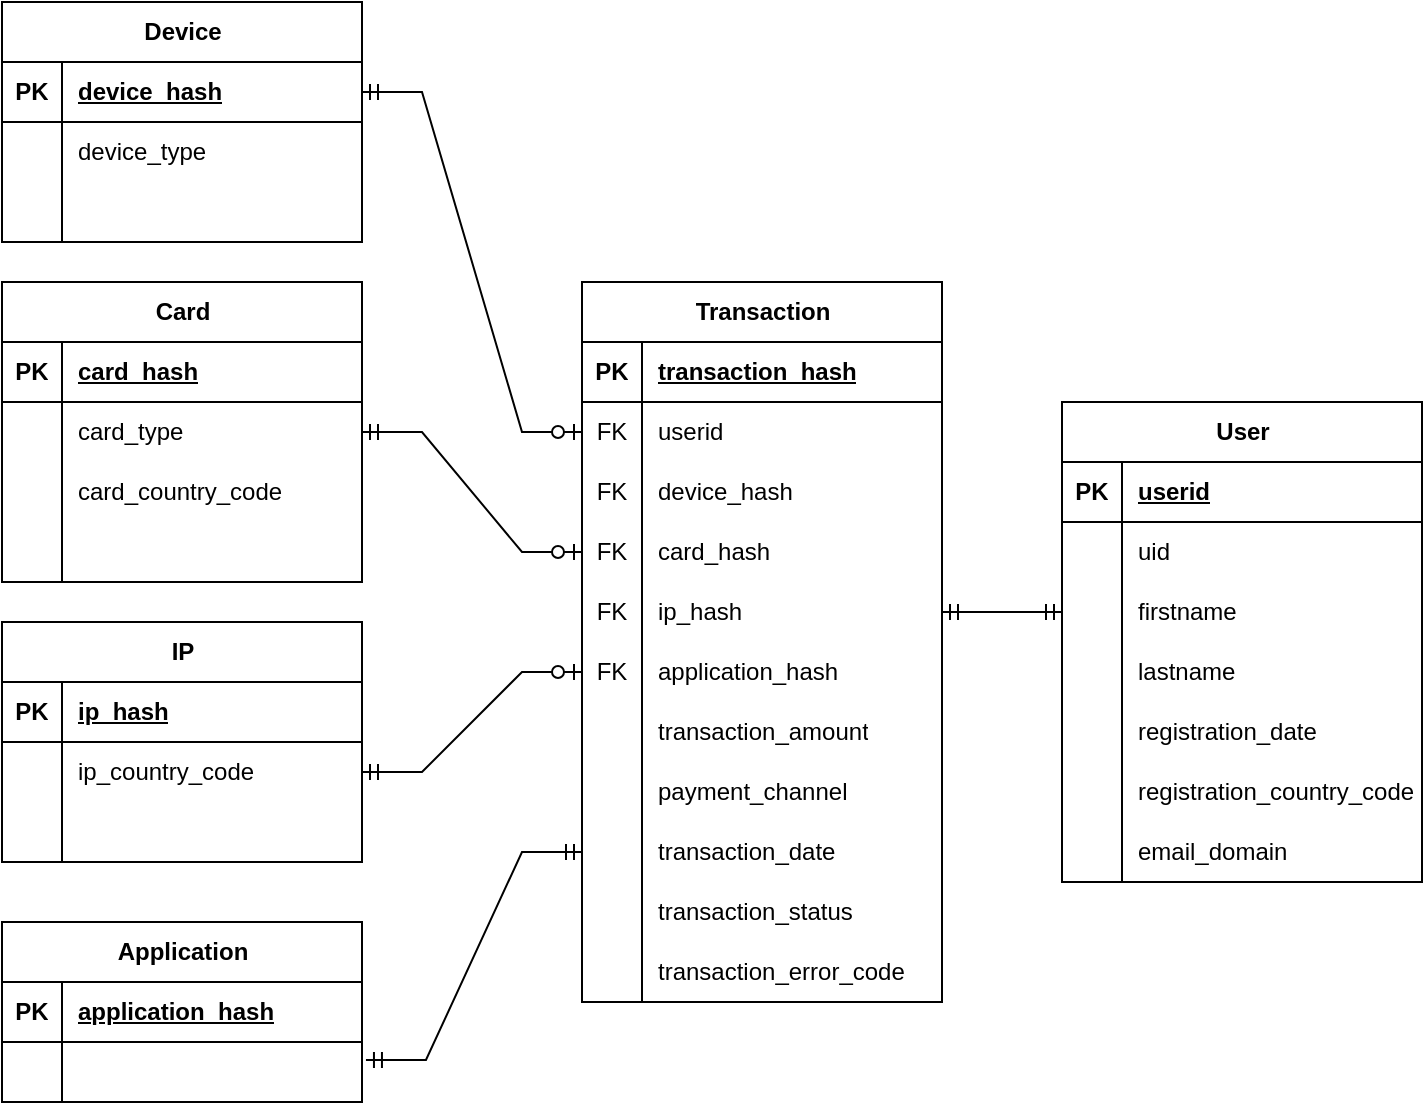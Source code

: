<mxfile version="21.3.7" type="device">
  <diagram id="wwjiHfKDo_TagWvFxxHf" name="Page-1">
    <mxGraphModel dx="1050" dy="549" grid="1" gridSize="10" guides="1" tooltips="1" connect="1" arrows="1" fold="1" page="1" pageScale="1" pageWidth="850" pageHeight="1100" math="0" shadow="0">
      <root>
        <mxCell id="0" />
        <mxCell id="1" parent="0" />
        <mxCell id="1PWWiRxdMhmqFgYuV-uh-19" value="" style="edgeStyle=entityRelationEdgeStyle;fontSize=12;html=1;endArrow=ERzeroToOne;startArrow=ERmandOne;rounded=0;exitX=1;exitY=0.5;exitDx=0;exitDy=0;entryX=0;entryY=0.5;entryDx=0;entryDy=0;" edge="1" parent="1" source="1PWWiRxdMhmqFgYuV-uh-25" target="1PWWiRxdMhmqFgYuV-uh-108">
          <mxGeometry width="100" height="100" relative="1" as="geometry">
            <mxPoint x="240" y="75" as="sourcePoint" />
            <mxPoint x="350" y="185" as="targetPoint" />
          </mxGeometry>
        </mxCell>
        <mxCell id="1PWWiRxdMhmqFgYuV-uh-20" value="" style="edgeStyle=entityRelationEdgeStyle;fontSize=12;html=1;endArrow=ERzeroToOne;startArrow=ERmandOne;rounded=0;exitX=1;exitY=0.5;exitDx=0;exitDy=0;entryX=0;entryY=0.5;entryDx=0;entryDy=0;" edge="1" parent="1" source="1PWWiRxdMhmqFgYuV-uh-43" target="1PWWiRxdMhmqFgYuV-uh-114">
          <mxGeometry width="100" height="100" relative="1" as="geometry">
            <mxPoint x="240" y="245" as="sourcePoint" />
            <mxPoint x="350" y="245" as="targetPoint" />
          </mxGeometry>
        </mxCell>
        <mxCell id="1PWWiRxdMhmqFgYuV-uh-21" value="" style="edgeStyle=entityRelationEdgeStyle;fontSize=12;html=1;endArrow=ERzeroToOne;startArrow=ERmandOne;rounded=0;exitX=1;exitY=0.5;exitDx=0;exitDy=0;entryX=0;entryY=0.5;entryDx=0;entryDy=0;" edge="1" parent="1" source="1PWWiRxdMhmqFgYuV-uh-69" target="1PWWiRxdMhmqFgYuV-uh-121">
          <mxGeometry width="100" height="100" relative="1" as="geometry">
            <mxPoint x="240" y="385" as="sourcePoint" />
            <mxPoint x="350" y="305" as="targetPoint" />
          </mxGeometry>
        </mxCell>
        <mxCell id="1PWWiRxdMhmqFgYuV-uh-22" value="" style="edgeStyle=entityRelationEdgeStyle;fontSize=12;html=1;endArrow=ERmandOne;startArrow=ERmandOne;rounded=0;exitX=1.011;exitY=0.3;exitDx=0;exitDy=0;entryX=0;entryY=0.5;entryDx=0;entryDy=0;exitPerimeter=0;" edge="1" parent="1" source="1PWWiRxdMhmqFgYuV-uh-82" target="1PWWiRxdMhmqFgYuV-uh-130">
          <mxGeometry width="100" height="100" relative="1" as="geometry">
            <mxPoint x="245" y="545" as="sourcePoint" />
            <mxPoint x="350" y="395" as="targetPoint" />
          </mxGeometry>
        </mxCell>
        <mxCell id="1PWWiRxdMhmqFgYuV-uh-23" value="" style="edgeStyle=entityRelationEdgeStyle;fontSize=12;html=1;endArrow=ERmandOne;startArrow=ERmandOne;rounded=0;exitX=1;exitY=0.5;exitDx=0;exitDy=0;entryX=0;entryY=0.5;entryDx=0;entryDy=0;" edge="1" parent="1" source="1PWWiRxdMhmqFgYuV-uh-118" target="1PWWiRxdMhmqFgYuV-uh-160">
          <mxGeometry width="100" height="100" relative="1" as="geometry">
            <mxPoint x="540" y="275" as="sourcePoint" />
            <mxPoint x="620" y="325" as="targetPoint" />
          </mxGeometry>
        </mxCell>
        <mxCell id="1PWWiRxdMhmqFgYuV-uh-24" value="Device" style="shape=table;startSize=30;container=1;collapsible=1;childLayout=tableLayout;fixedRows=1;rowLines=0;fontStyle=1;align=center;resizeLast=1;html=1;" vertex="1" parent="1">
          <mxGeometry x="60" y="20" width="180" height="120" as="geometry" />
        </mxCell>
        <mxCell id="1PWWiRxdMhmqFgYuV-uh-25" value="" style="shape=tableRow;horizontal=0;startSize=0;swimlaneHead=0;swimlaneBody=0;fillColor=none;collapsible=0;dropTarget=0;points=[[0,0.5],[1,0.5]];portConstraint=eastwest;top=0;left=0;right=0;bottom=1;" vertex="1" parent="1PWWiRxdMhmqFgYuV-uh-24">
          <mxGeometry y="30" width="180" height="30" as="geometry" />
        </mxCell>
        <mxCell id="1PWWiRxdMhmqFgYuV-uh-26" value="PK" style="shape=partialRectangle;connectable=0;fillColor=none;top=0;left=0;bottom=0;right=0;fontStyle=1;overflow=hidden;whiteSpace=wrap;html=1;" vertex="1" parent="1PWWiRxdMhmqFgYuV-uh-25">
          <mxGeometry width="30" height="30" as="geometry">
            <mxRectangle width="30" height="30" as="alternateBounds" />
          </mxGeometry>
        </mxCell>
        <mxCell id="1PWWiRxdMhmqFgYuV-uh-27" value="device_hash" style="shape=partialRectangle;connectable=0;fillColor=none;top=0;left=0;bottom=0;right=0;align=left;spacingLeft=6;fontStyle=5;overflow=hidden;whiteSpace=wrap;html=1;" vertex="1" parent="1PWWiRxdMhmqFgYuV-uh-25">
          <mxGeometry x="30" width="150" height="30" as="geometry">
            <mxRectangle width="150" height="30" as="alternateBounds" />
          </mxGeometry>
        </mxCell>
        <mxCell id="1PWWiRxdMhmqFgYuV-uh-31" value="" style="shape=tableRow;horizontal=0;startSize=0;swimlaneHead=0;swimlaneBody=0;fillColor=none;collapsible=0;dropTarget=0;points=[[0,0.5],[1,0.5]];portConstraint=eastwest;top=0;left=0;right=0;bottom=0;" vertex="1" parent="1PWWiRxdMhmqFgYuV-uh-24">
          <mxGeometry y="60" width="180" height="30" as="geometry" />
        </mxCell>
        <mxCell id="1PWWiRxdMhmqFgYuV-uh-32" value="" style="shape=partialRectangle;connectable=0;fillColor=none;top=0;left=0;bottom=0;right=0;editable=1;overflow=hidden;whiteSpace=wrap;html=1;" vertex="1" parent="1PWWiRxdMhmqFgYuV-uh-31">
          <mxGeometry width="30" height="30" as="geometry">
            <mxRectangle width="30" height="30" as="alternateBounds" />
          </mxGeometry>
        </mxCell>
        <mxCell id="1PWWiRxdMhmqFgYuV-uh-33" value="device_type" style="shape=partialRectangle;connectable=0;fillColor=none;top=0;left=0;bottom=0;right=0;align=left;spacingLeft=6;overflow=hidden;whiteSpace=wrap;html=1;" vertex="1" parent="1PWWiRxdMhmqFgYuV-uh-31">
          <mxGeometry x="30" width="150" height="30" as="geometry">
            <mxRectangle width="150" height="30" as="alternateBounds" />
          </mxGeometry>
        </mxCell>
        <mxCell id="1PWWiRxdMhmqFgYuV-uh-34" value="" style="shape=tableRow;horizontal=0;startSize=0;swimlaneHead=0;swimlaneBody=0;fillColor=none;collapsible=0;dropTarget=0;points=[[0,0.5],[1,0.5]];portConstraint=eastwest;top=0;left=0;right=0;bottom=0;" vertex="1" parent="1PWWiRxdMhmqFgYuV-uh-24">
          <mxGeometry y="90" width="180" height="30" as="geometry" />
        </mxCell>
        <mxCell id="1PWWiRxdMhmqFgYuV-uh-35" value="" style="shape=partialRectangle;connectable=0;fillColor=none;top=0;left=0;bottom=0;right=0;editable=1;overflow=hidden;whiteSpace=wrap;html=1;" vertex="1" parent="1PWWiRxdMhmqFgYuV-uh-34">
          <mxGeometry width="30" height="30" as="geometry">
            <mxRectangle width="30" height="30" as="alternateBounds" />
          </mxGeometry>
        </mxCell>
        <mxCell id="1PWWiRxdMhmqFgYuV-uh-36" value="" style="shape=partialRectangle;connectable=0;fillColor=none;top=0;left=0;bottom=0;right=0;align=left;spacingLeft=6;overflow=hidden;whiteSpace=wrap;html=1;" vertex="1" parent="1PWWiRxdMhmqFgYuV-uh-34">
          <mxGeometry x="30" width="150" height="30" as="geometry">
            <mxRectangle width="150" height="30" as="alternateBounds" />
          </mxGeometry>
        </mxCell>
        <mxCell id="1PWWiRxdMhmqFgYuV-uh-39" value="Card" style="shape=table;startSize=30;container=1;collapsible=1;childLayout=tableLayout;fixedRows=1;rowLines=0;fontStyle=1;align=center;resizeLast=1;html=1;" vertex="1" parent="1">
          <mxGeometry x="60" y="160" width="180" height="150" as="geometry" />
        </mxCell>
        <mxCell id="1PWWiRxdMhmqFgYuV-uh-40" value="" style="shape=tableRow;horizontal=0;startSize=0;swimlaneHead=0;swimlaneBody=0;fillColor=none;collapsible=0;dropTarget=0;points=[[0,0.5],[1,0.5]];portConstraint=eastwest;top=0;left=0;right=0;bottom=1;" vertex="1" parent="1PWWiRxdMhmqFgYuV-uh-39">
          <mxGeometry y="30" width="180" height="30" as="geometry" />
        </mxCell>
        <mxCell id="1PWWiRxdMhmqFgYuV-uh-41" value="PK" style="shape=partialRectangle;connectable=0;fillColor=none;top=0;left=0;bottom=0;right=0;fontStyle=1;overflow=hidden;whiteSpace=wrap;html=1;" vertex="1" parent="1PWWiRxdMhmqFgYuV-uh-40">
          <mxGeometry width="30" height="30" as="geometry">
            <mxRectangle width="30" height="30" as="alternateBounds" />
          </mxGeometry>
        </mxCell>
        <mxCell id="1PWWiRxdMhmqFgYuV-uh-42" value="card_hash" style="shape=partialRectangle;connectable=0;fillColor=none;top=0;left=0;bottom=0;right=0;align=left;spacingLeft=6;fontStyle=5;overflow=hidden;whiteSpace=wrap;html=1;" vertex="1" parent="1PWWiRxdMhmqFgYuV-uh-40">
          <mxGeometry x="30" width="150" height="30" as="geometry">
            <mxRectangle width="150" height="30" as="alternateBounds" />
          </mxGeometry>
        </mxCell>
        <mxCell id="1PWWiRxdMhmqFgYuV-uh-43" value="" style="shape=tableRow;horizontal=0;startSize=0;swimlaneHead=0;swimlaneBody=0;fillColor=none;collapsible=0;dropTarget=0;points=[[0,0.5],[1,0.5]];portConstraint=eastwest;top=0;left=0;right=0;bottom=0;" vertex="1" parent="1PWWiRxdMhmqFgYuV-uh-39">
          <mxGeometry y="60" width="180" height="30" as="geometry" />
        </mxCell>
        <mxCell id="1PWWiRxdMhmqFgYuV-uh-44" value="" style="shape=partialRectangle;connectable=0;fillColor=none;top=0;left=0;bottom=0;right=0;editable=1;overflow=hidden;whiteSpace=wrap;html=1;" vertex="1" parent="1PWWiRxdMhmqFgYuV-uh-43">
          <mxGeometry width="30" height="30" as="geometry">
            <mxRectangle width="30" height="30" as="alternateBounds" />
          </mxGeometry>
        </mxCell>
        <mxCell id="1PWWiRxdMhmqFgYuV-uh-45" value="card_type" style="shape=partialRectangle;connectable=0;fillColor=none;top=0;left=0;bottom=0;right=0;align=left;spacingLeft=6;overflow=hidden;whiteSpace=wrap;html=1;" vertex="1" parent="1PWWiRxdMhmqFgYuV-uh-43">
          <mxGeometry x="30" width="150" height="30" as="geometry">
            <mxRectangle width="150" height="30" as="alternateBounds" />
          </mxGeometry>
        </mxCell>
        <mxCell id="1PWWiRxdMhmqFgYuV-uh-46" value="" style="shape=tableRow;horizontal=0;startSize=0;swimlaneHead=0;swimlaneBody=0;fillColor=none;collapsible=0;dropTarget=0;points=[[0,0.5],[1,0.5]];portConstraint=eastwest;top=0;left=0;right=0;bottom=0;" vertex="1" parent="1PWWiRxdMhmqFgYuV-uh-39">
          <mxGeometry y="90" width="180" height="30" as="geometry" />
        </mxCell>
        <mxCell id="1PWWiRxdMhmqFgYuV-uh-47" value="" style="shape=partialRectangle;connectable=0;fillColor=none;top=0;left=0;bottom=0;right=0;editable=1;overflow=hidden;whiteSpace=wrap;html=1;" vertex="1" parent="1PWWiRxdMhmqFgYuV-uh-46">
          <mxGeometry width="30" height="30" as="geometry">
            <mxRectangle width="30" height="30" as="alternateBounds" />
          </mxGeometry>
        </mxCell>
        <mxCell id="1PWWiRxdMhmqFgYuV-uh-48" value="card_country_code" style="shape=partialRectangle;connectable=0;fillColor=none;top=0;left=0;bottom=0;right=0;align=left;spacingLeft=6;overflow=hidden;whiteSpace=wrap;html=1;" vertex="1" parent="1PWWiRxdMhmqFgYuV-uh-46">
          <mxGeometry x="30" width="150" height="30" as="geometry">
            <mxRectangle width="150" height="30" as="alternateBounds" />
          </mxGeometry>
        </mxCell>
        <mxCell id="1PWWiRxdMhmqFgYuV-uh-49" value="" style="shape=tableRow;horizontal=0;startSize=0;swimlaneHead=0;swimlaneBody=0;fillColor=none;collapsible=0;dropTarget=0;points=[[0,0.5],[1,0.5]];portConstraint=eastwest;top=0;left=0;right=0;bottom=0;" vertex="1" parent="1PWWiRxdMhmqFgYuV-uh-39">
          <mxGeometry y="120" width="180" height="30" as="geometry" />
        </mxCell>
        <mxCell id="1PWWiRxdMhmqFgYuV-uh-50" value="" style="shape=partialRectangle;connectable=0;fillColor=none;top=0;left=0;bottom=0;right=0;editable=1;overflow=hidden;whiteSpace=wrap;html=1;" vertex="1" parent="1PWWiRxdMhmqFgYuV-uh-49">
          <mxGeometry width="30" height="30" as="geometry">
            <mxRectangle width="30" height="30" as="alternateBounds" />
          </mxGeometry>
        </mxCell>
        <mxCell id="1PWWiRxdMhmqFgYuV-uh-51" value="" style="shape=partialRectangle;connectable=0;fillColor=none;top=0;left=0;bottom=0;right=0;align=left;spacingLeft=6;overflow=hidden;whiteSpace=wrap;html=1;" vertex="1" parent="1PWWiRxdMhmqFgYuV-uh-49">
          <mxGeometry x="30" width="150" height="30" as="geometry">
            <mxRectangle width="150" height="30" as="alternateBounds" />
          </mxGeometry>
        </mxCell>
        <mxCell id="1PWWiRxdMhmqFgYuV-uh-65" value="IP" style="shape=table;startSize=30;container=1;collapsible=1;childLayout=tableLayout;fixedRows=1;rowLines=0;fontStyle=1;align=center;resizeLast=1;html=1;" vertex="1" parent="1">
          <mxGeometry x="60" y="330" width="180" height="120" as="geometry" />
        </mxCell>
        <mxCell id="1PWWiRxdMhmqFgYuV-uh-66" value="" style="shape=tableRow;horizontal=0;startSize=0;swimlaneHead=0;swimlaneBody=0;fillColor=none;collapsible=0;dropTarget=0;points=[[0,0.5],[1,0.5]];portConstraint=eastwest;top=0;left=0;right=0;bottom=1;" vertex="1" parent="1PWWiRxdMhmqFgYuV-uh-65">
          <mxGeometry y="30" width="180" height="30" as="geometry" />
        </mxCell>
        <mxCell id="1PWWiRxdMhmqFgYuV-uh-67" value="PK" style="shape=partialRectangle;connectable=0;fillColor=none;top=0;left=0;bottom=0;right=0;fontStyle=1;overflow=hidden;whiteSpace=wrap;html=1;" vertex="1" parent="1PWWiRxdMhmqFgYuV-uh-66">
          <mxGeometry width="30" height="30" as="geometry">
            <mxRectangle width="30" height="30" as="alternateBounds" />
          </mxGeometry>
        </mxCell>
        <mxCell id="1PWWiRxdMhmqFgYuV-uh-68" value="ip_hash" style="shape=partialRectangle;connectable=0;fillColor=none;top=0;left=0;bottom=0;right=0;align=left;spacingLeft=6;fontStyle=5;overflow=hidden;whiteSpace=wrap;html=1;" vertex="1" parent="1PWWiRxdMhmqFgYuV-uh-66">
          <mxGeometry x="30" width="150" height="30" as="geometry">
            <mxRectangle width="150" height="30" as="alternateBounds" />
          </mxGeometry>
        </mxCell>
        <mxCell id="1PWWiRxdMhmqFgYuV-uh-69" value="" style="shape=tableRow;horizontal=0;startSize=0;swimlaneHead=0;swimlaneBody=0;fillColor=none;collapsible=0;dropTarget=0;points=[[0,0.5],[1,0.5]];portConstraint=eastwest;top=0;left=0;right=0;bottom=0;" vertex="1" parent="1PWWiRxdMhmqFgYuV-uh-65">
          <mxGeometry y="60" width="180" height="30" as="geometry" />
        </mxCell>
        <mxCell id="1PWWiRxdMhmqFgYuV-uh-70" value="" style="shape=partialRectangle;connectable=0;fillColor=none;top=0;left=0;bottom=0;right=0;editable=1;overflow=hidden;whiteSpace=wrap;html=1;" vertex="1" parent="1PWWiRxdMhmqFgYuV-uh-69">
          <mxGeometry width="30" height="30" as="geometry">
            <mxRectangle width="30" height="30" as="alternateBounds" />
          </mxGeometry>
        </mxCell>
        <mxCell id="1PWWiRxdMhmqFgYuV-uh-71" value="ip_country_code" style="shape=partialRectangle;connectable=0;fillColor=none;top=0;left=0;bottom=0;right=0;align=left;spacingLeft=6;overflow=hidden;whiteSpace=wrap;html=1;" vertex="1" parent="1PWWiRxdMhmqFgYuV-uh-69">
          <mxGeometry x="30" width="150" height="30" as="geometry">
            <mxRectangle width="150" height="30" as="alternateBounds" />
          </mxGeometry>
        </mxCell>
        <mxCell id="1PWWiRxdMhmqFgYuV-uh-72" value="" style="shape=tableRow;horizontal=0;startSize=0;swimlaneHead=0;swimlaneBody=0;fillColor=none;collapsible=0;dropTarget=0;points=[[0,0.5],[1,0.5]];portConstraint=eastwest;top=0;left=0;right=0;bottom=0;" vertex="1" parent="1PWWiRxdMhmqFgYuV-uh-65">
          <mxGeometry y="90" width="180" height="30" as="geometry" />
        </mxCell>
        <mxCell id="1PWWiRxdMhmqFgYuV-uh-73" value="" style="shape=partialRectangle;connectable=0;fillColor=none;top=0;left=0;bottom=0;right=0;editable=1;overflow=hidden;whiteSpace=wrap;html=1;" vertex="1" parent="1PWWiRxdMhmqFgYuV-uh-72">
          <mxGeometry width="30" height="30" as="geometry">
            <mxRectangle width="30" height="30" as="alternateBounds" />
          </mxGeometry>
        </mxCell>
        <mxCell id="1PWWiRxdMhmqFgYuV-uh-74" value="" style="shape=partialRectangle;connectable=0;fillColor=none;top=0;left=0;bottom=0;right=0;align=left;spacingLeft=6;overflow=hidden;whiteSpace=wrap;html=1;" vertex="1" parent="1PWWiRxdMhmqFgYuV-uh-72">
          <mxGeometry x="30" width="150" height="30" as="geometry">
            <mxRectangle width="150" height="30" as="alternateBounds" />
          </mxGeometry>
        </mxCell>
        <mxCell id="1PWWiRxdMhmqFgYuV-uh-78" value="Application" style="shape=table;startSize=30;container=1;collapsible=1;childLayout=tableLayout;fixedRows=1;rowLines=0;fontStyle=1;align=center;resizeLast=1;html=1;" vertex="1" parent="1">
          <mxGeometry x="60" y="480" width="180" height="90" as="geometry" />
        </mxCell>
        <mxCell id="1PWWiRxdMhmqFgYuV-uh-79" value="" style="shape=tableRow;horizontal=0;startSize=0;swimlaneHead=0;swimlaneBody=0;fillColor=none;collapsible=0;dropTarget=0;points=[[0,0.5],[1,0.5]];portConstraint=eastwest;top=0;left=0;right=0;bottom=1;" vertex="1" parent="1PWWiRxdMhmqFgYuV-uh-78">
          <mxGeometry y="30" width="180" height="30" as="geometry" />
        </mxCell>
        <mxCell id="1PWWiRxdMhmqFgYuV-uh-80" value="PK" style="shape=partialRectangle;connectable=0;fillColor=none;top=0;left=0;bottom=0;right=0;fontStyle=1;overflow=hidden;whiteSpace=wrap;html=1;" vertex="1" parent="1PWWiRxdMhmqFgYuV-uh-79">
          <mxGeometry width="30" height="30" as="geometry">
            <mxRectangle width="30" height="30" as="alternateBounds" />
          </mxGeometry>
        </mxCell>
        <mxCell id="1PWWiRxdMhmqFgYuV-uh-81" value="application_hash" style="shape=partialRectangle;connectable=0;fillColor=none;top=0;left=0;bottom=0;right=0;align=left;spacingLeft=6;fontStyle=5;overflow=hidden;whiteSpace=wrap;html=1;" vertex="1" parent="1PWWiRxdMhmqFgYuV-uh-79">
          <mxGeometry x="30" width="150" height="30" as="geometry">
            <mxRectangle width="150" height="30" as="alternateBounds" />
          </mxGeometry>
        </mxCell>
        <mxCell id="1PWWiRxdMhmqFgYuV-uh-82" value="" style="shape=tableRow;horizontal=0;startSize=0;swimlaneHead=0;swimlaneBody=0;fillColor=none;collapsible=0;dropTarget=0;points=[[0,0.5],[1,0.5]];portConstraint=eastwest;top=0;left=0;right=0;bottom=0;" vertex="1" parent="1PWWiRxdMhmqFgYuV-uh-78">
          <mxGeometry y="60" width="180" height="30" as="geometry" />
        </mxCell>
        <mxCell id="1PWWiRxdMhmqFgYuV-uh-83" value="" style="shape=partialRectangle;connectable=0;fillColor=none;top=0;left=0;bottom=0;right=0;editable=1;overflow=hidden;whiteSpace=wrap;html=1;" vertex="1" parent="1PWWiRxdMhmqFgYuV-uh-82">
          <mxGeometry width="30" height="30" as="geometry">
            <mxRectangle width="30" height="30" as="alternateBounds" />
          </mxGeometry>
        </mxCell>
        <mxCell id="1PWWiRxdMhmqFgYuV-uh-84" value="" style="shape=partialRectangle;connectable=0;fillColor=none;top=0;left=0;bottom=0;right=0;align=left;spacingLeft=6;overflow=hidden;whiteSpace=wrap;html=1;" vertex="1" parent="1PWWiRxdMhmqFgYuV-uh-82">
          <mxGeometry x="30" width="150" height="30" as="geometry">
            <mxRectangle width="150" height="30" as="alternateBounds" />
          </mxGeometry>
        </mxCell>
        <mxCell id="1PWWiRxdMhmqFgYuV-uh-104" value="Transaction" style="shape=table;startSize=30;container=1;collapsible=1;childLayout=tableLayout;fixedRows=1;rowLines=0;fontStyle=1;align=center;resizeLast=1;html=1;" vertex="1" parent="1">
          <mxGeometry x="350" y="160" width="180" height="360" as="geometry" />
        </mxCell>
        <mxCell id="1PWWiRxdMhmqFgYuV-uh-105" value="" style="shape=tableRow;horizontal=0;startSize=0;swimlaneHead=0;swimlaneBody=0;fillColor=none;collapsible=0;dropTarget=0;points=[[0,0.5],[1,0.5]];portConstraint=eastwest;top=0;left=0;right=0;bottom=1;" vertex="1" parent="1PWWiRxdMhmqFgYuV-uh-104">
          <mxGeometry y="30" width="180" height="30" as="geometry" />
        </mxCell>
        <mxCell id="1PWWiRxdMhmqFgYuV-uh-106" value="PK" style="shape=partialRectangle;connectable=0;fillColor=none;top=0;left=0;bottom=0;right=0;fontStyle=1;overflow=hidden;whiteSpace=wrap;html=1;" vertex="1" parent="1PWWiRxdMhmqFgYuV-uh-105">
          <mxGeometry width="30" height="30" as="geometry">
            <mxRectangle width="30" height="30" as="alternateBounds" />
          </mxGeometry>
        </mxCell>
        <mxCell id="1PWWiRxdMhmqFgYuV-uh-107" value="transaction_hash" style="shape=partialRectangle;connectable=0;fillColor=none;top=0;left=0;bottom=0;right=0;align=left;spacingLeft=6;fontStyle=5;overflow=hidden;whiteSpace=wrap;html=1;" vertex="1" parent="1PWWiRxdMhmqFgYuV-uh-105">
          <mxGeometry x="30" width="150" height="30" as="geometry">
            <mxRectangle width="150" height="30" as="alternateBounds" />
          </mxGeometry>
        </mxCell>
        <mxCell id="1PWWiRxdMhmqFgYuV-uh-108" value="" style="shape=tableRow;horizontal=0;startSize=0;swimlaneHead=0;swimlaneBody=0;fillColor=none;collapsible=0;dropTarget=0;points=[[0,0.5],[1,0.5]];portConstraint=eastwest;top=0;left=0;right=0;bottom=0;" vertex="1" parent="1PWWiRxdMhmqFgYuV-uh-104">
          <mxGeometry y="60" width="180" height="30" as="geometry" />
        </mxCell>
        <mxCell id="1PWWiRxdMhmqFgYuV-uh-109" value="FK" style="shape=partialRectangle;connectable=0;fillColor=none;top=0;left=0;bottom=0;right=0;editable=1;overflow=hidden;whiteSpace=wrap;html=1;" vertex="1" parent="1PWWiRxdMhmqFgYuV-uh-108">
          <mxGeometry width="30" height="30" as="geometry">
            <mxRectangle width="30" height="30" as="alternateBounds" />
          </mxGeometry>
        </mxCell>
        <mxCell id="1PWWiRxdMhmqFgYuV-uh-110" value="userid" style="shape=partialRectangle;connectable=0;fillColor=none;top=0;left=0;bottom=0;right=0;align=left;spacingLeft=6;overflow=hidden;whiteSpace=wrap;html=1;" vertex="1" parent="1PWWiRxdMhmqFgYuV-uh-108">
          <mxGeometry x="30" width="150" height="30" as="geometry">
            <mxRectangle width="150" height="30" as="alternateBounds" />
          </mxGeometry>
        </mxCell>
        <mxCell id="1PWWiRxdMhmqFgYuV-uh-111" value="" style="shape=tableRow;horizontal=0;startSize=0;swimlaneHead=0;swimlaneBody=0;fillColor=none;collapsible=0;dropTarget=0;points=[[0,0.5],[1,0.5]];portConstraint=eastwest;top=0;left=0;right=0;bottom=0;" vertex="1" parent="1PWWiRxdMhmqFgYuV-uh-104">
          <mxGeometry y="90" width="180" height="30" as="geometry" />
        </mxCell>
        <mxCell id="1PWWiRxdMhmqFgYuV-uh-112" value="FK" style="shape=partialRectangle;connectable=0;fillColor=none;top=0;left=0;bottom=0;right=0;editable=1;overflow=hidden;whiteSpace=wrap;html=1;" vertex="1" parent="1PWWiRxdMhmqFgYuV-uh-111">
          <mxGeometry width="30" height="30" as="geometry">
            <mxRectangle width="30" height="30" as="alternateBounds" />
          </mxGeometry>
        </mxCell>
        <mxCell id="1PWWiRxdMhmqFgYuV-uh-113" value="device_hash" style="shape=partialRectangle;connectable=0;fillColor=none;top=0;left=0;bottom=0;right=0;align=left;spacingLeft=6;overflow=hidden;whiteSpace=wrap;html=1;" vertex="1" parent="1PWWiRxdMhmqFgYuV-uh-111">
          <mxGeometry x="30" width="150" height="30" as="geometry">
            <mxRectangle width="150" height="30" as="alternateBounds" />
          </mxGeometry>
        </mxCell>
        <mxCell id="1PWWiRxdMhmqFgYuV-uh-114" value="" style="shape=tableRow;horizontal=0;startSize=0;swimlaneHead=0;swimlaneBody=0;fillColor=none;collapsible=0;dropTarget=0;points=[[0,0.5],[1,0.5]];portConstraint=eastwest;top=0;left=0;right=0;bottom=0;" vertex="1" parent="1PWWiRxdMhmqFgYuV-uh-104">
          <mxGeometry y="120" width="180" height="30" as="geometry" />
        </mxCell>
        <mxCell id="1PWWiRxdMhmqFgYuV-uh-115" value="FK" style="shape=partialRectangle;connectable=0;fillColor=none;top=0;left=0;bottom=0;right=0;editable=1;overflow=hidden;whiteSpace=wrap;html=1;" vertex="1" parent="1PWWiRxdMhmqFgYuV-uh-114">
          <mxGeometry width="30" height="30" as="geometry">
            <mxRectangle width="30" height="30" as="alternateBounds" />
          </mxGeometry>
        </mxCell>
        <mxCell id="1PWWiRxdMhmqFgYuV-uh-116" value="card_hash" style="shape=partialRectangle;connectable=0;fillColor=none;top=0;left=0;bottom=0;right=0;align=left;spacingLeft=6;overflow=hidden;whiteSpace=wrap;html=1;" vertex="1" parent="1PWWiRxdMhmqFgYuV-uh-114">
          <mxGeometry x="30" width="150" height="30" as="geometry">
            <mxRectangle width="150" height="30" as="alternateBounds" />
          </mxGeometry>
        </mxCell>
        <mxCell id="1PWWiRxdMhmqFgYuV-uh-118" value="" style="shape=tableRow;horizontal=0;startSize=0;swimlaneHead=0;swimlaneBody=0;fillColor=none;collapsible=0;dropTarget=0;points=[[0,0.5],[1,0.5]];portConstraint=eastwest;top=0;left=0;right=0;bottom=0;" vertex="1" parent="1PWWiRxdMhmqFgYuV-uh-104">
          <mxGeometry y="150" width="180" height="30" as="geometry" />
        </mxCell>
        <mxCell id="1PWWiRxdMhmqFgYuV-uh-119" value="FK" style="shape=partialRectangle;connectable=0;fillColor=none;top=0;left=0;bottom=0;right=0;editable=1;overflow=hidden;whiteSpace=wrap;html=1;" vertex="1" parent="1PWWiRxdMhmqFgYuV-uh-118">
          <mxGeometry width="30" height="30" as="geometry">
            <mxRectangle width="30" height="30" as="alternateBounds" />
          </mxGeometry>
        </mxCell>
        <mxCell id="1PWWiRxdMhmqFgYuV-uh-120" value="ip_hash" style="shape=partialRectangle;connectable=0;fillColor=none;top=0;left=0;bottom=0;right=0;align=left;spacingLeft=6;overflow=hidden;whiteSpace=wrap;html=1;" vertex="1" parent="1PWWiRxdMhmqFgYuV-uh-118">
          <mxGeometry x="30" width="150" height="30" as="geometry">
            <mxRectangle width="150" height="30" as="alternateBounds" />
          </mxGeometry>
        </mxCell>
        <mxCell id="1PWWiRxdMhmqFgYuV-uh-121" value="" style="shape=tableRow;horizontal=0;startSize=0;swimlaneHead=0;swimlaneBody=0;fillColor=none;collapsible=0;dropTarget=0;points=[[0,0.5],[1,0.5]];portConstraint=eastwest;top=0;left=0;right=0;bottom=0;" vertex="1" parent="1PWWiRxdMhmqFgYuV-uh-104">
          <mxGeometry y="180" width="180" height="30" as="geometry" />
        </mxCell>
        <mxCell id="1PWWiRxdMhmqFgYuV-uh-122" value="FK" style="shape=partialRectangle;connectable=0;fillColor=none;top=0;left=0;bottom=0;right=0;editable=1;overflow=hidden;whiteSpace=wrap;html=1;" vertex="1" parent="1PWWiRxdMhmqFgYuV-uh-121">
          <mxGeometry width="30" height="30" as="geometry">
            <mxRectangle width="30" height="30" as="alternateBounds" />
          </mxGeometry>
        </mxCell>
        <mxCell id="1PWWiRxdMhmqFgYuV-uh-123" value="application_hash" style="shape=partialRectangle;connectable=0;fillColor=none;top=0;left=0;bottom=0;right=0;align=left;spacingLeft=6;overflow=hidden;whiteSpace=wrap;html=1;" vertex="1" parent="1PWWiRxdMhmqFgYuV-uh-121">
          <mxGeometry x="30" width="150" height="30" as="geometry">
            <mxRectangle width="150" height="30" as="alternateBounds" />
          </mxGeometry>
        </mxCell>
        <mxCell id="1PWWiRxdMhmqFgYuV-uh-124" value="" style="shape=tableRow;horizontal=0;startSize=0;swimlaneHead=0;swimlaneBody=0;fillColor=none;collapsible=0;dropTarget=0;points=[[0,0.5],[1,0.5]];portConstraint=eastwest;top=0;left=0;right=0;bottom=0;" vertex="1" parent="1PWWiRxdMhmqFgYuV-uh-104">
          <mxGeometry y="210" width="180" height="30" as="geometry" />
        </mxCell>
        <mxCell id="1PWWiRxdMhmqFgYuV-uh-125" value="" style="shape=partialRectangle;connectable=0;fillColor=none;top=0;left=0;bottom=0;right=0;editable=1;overflow=hidden;whiteSpace=wrap;html=1;" vertex="1" parent="1PWWiRxdMhmqFgYuV-uh-124">
          <mxGeometry width="30" height="30" as="geometry">
            <mxRectangle width="30" height="30" as="alternateBounds" />
          </mxGeometry>
        </mxCell>
        <mxCell id="1PWWiRxdMhmqFgYuV-uh-126" value="transaction_amount" style="shape=partialRectangle;connectable=0;fillColor=none;top=0;left=0;bottom=0;right=0;align=left;spacingLeft=6;overflow=hidden;whiteSpace=wrap;html=1;" vertex="1" parent="1PWWiRxdMhmqFgYuV-uh-124">
          <mxGeometry x="30" width="150" height="30" as="geometry">
            <mxRectangle width="150" height="30" as="alternateBounds" />
          </mxGeometry>
        </mxCell>
        <mxCell id="1PWWiRxdMhmqFgYuV-uh-127" value="" style="shape=tableRow;horizontal=0;startSize=0;swimlaneHead=0;swimlaneBody=0;fillColor=none;collapsible=0;dropTarget=0;points=[[0,0.5],[1,0.5]];portConstraint=eastwest;top=0;left=0;right=0;bottom=0;" vertex="1" parent="1PWWiRxdMhmqFgYuV-uh-104">
          <mxGeometry y="240" width="180" height="30" as="geometry" />
        </mxCell>
        <mxCell id="1PWWiRxdMhmqFgYuV-uh-128" value="" style="shape=partialRectangle;connectable=0;fillColor=none;top=0;left=0;bottom=0;right=0;editable=1;overflow=hidden;whiteSpace=wrap;html=1;" vertex="1" parent="1PWWiRxdMhmqFgYuV-uh-127">
          <mxGeometry width="30" height="30" as="geometry">
            <mxRectangle width="30" height="30" as="alternateBounds" />
          </mxGeometry>
        </mxCell>
        <mxCell id="1PWWiRxdMhmqFgYuV-uh-129" value="payment_channel" style="shape=partialRectangle;connectable=0;fillColor=none;top=0;left=0;bottom=0;right=0;align=left;spacingLeft=6;overflow=hidden;whiteSpace=wrap;html=1;" vertex="1" parent="1PWWiRxdMhmqFgYuV-uh-127">
          <mxGeometry x="30" width="150" height="30" as="geometry">
            <mxRectangle width="150" height="30" as="alternateBounds" />
          </mxGeometry>
        </mxCell>
        <mxCell id="1PWWiRxdMhmqFgYuV-uh-130" value="" style="shape=tableRow;horizontal=0;startSize=0;swimlaneHead=0;swimlaneBody=0;fillColor=none;collapsible=0;dropTarget=0;points=[[0,0.5],[1,0.5]];portConstraint=eastwest;top=0;left=0;right=0;bottom=0;" vertex="1" parent="1PWWiRxdMhmqFgYuV-uh-104">
          <mxGeometry y="270" width="180" height="30" as="geometry" />
        </mxCell>
        <mxCell id="1PWWiRxdMhmqFgYuV-uh-131" value="" style="shape=partialRectangle;connectable=0;fillColor=none;top=0;left=0;bottom=0;right=0;editable=1;overflow=hidden;whiteSpace=wrap;html=1;" vertex="1" parent="1PWWiRxdMhmqFgYuV-uh-130">
          <mxGeometry width="30" height="30" as="geometry">
            <mxRectangle width="30" height="30" as="alternateBounds" />
          </mxGeometry>
        </mxCell>
        <mxCell id="1PWWiRxdMhmqFgYuV-uh-132" value="transaction_date" style="shape=partialRectangle;connectable=0;fillColor=none;top=0;left=0;bottom=0;right=0;align=left;spacingLeft=6;overflow=hidden;whiteSpace=wrap;html=1;" vertex="1" parent="1PWWiRxdMhmqFgYuV-uh-130">
          <mxGeometry x="30" width="150" height="30" as="geometry">
            <mxRectangle width="150" height="30" as="alternateBounds" />
          </mxGeometry>
        </mxCell>
        <mxCell id="1PWWiRxdMhmqFgYuV-uh-133" value="" style="shape=tableRow;horizontal=0;startSize=0;swimlaneHead=0;swimlaneBody=0;fillColor=none;collapsible=0;dropTarget=0;points=[[0,0.5],[1,0.5]];portConstraint=eastwest;top=0;left=0;right=0;bottom=0;" vertex="1" parent="1PWWiRxdMhmqFgYuV-uh-104">
          <mxGeometry y="300" width="180" height="30" as="geometry" />
        </mxCell>
        <mxCell id="1PWWiRxdMhmqFgYuV-uh-134" value="" style="shape=partialRectangle;connectable=0;fillColor=none;top=0;left=0;bottom=0;right=0;editable=1;overflow=hidden;whiteSpace=wrap;html=1;" vertex="1" parent="1PWWiRxdMhmqFgYuV-uh-133">
          <mxGeometry width="30" height="30" as="geometry">
            <mxRectangle width="30" height="30" as="alternateBounds" />
          </mxGeometry>
        </mxCell>
        <mxCell id="1PWWiRxdMhmqFgYuV-uh-135" value="transaction_status" style="shape=partialRectangle;connectable=0;fillColor=none;top=0;left=0;bottom=0;right=0;align=left;spacingLeft=6;overflow=hidden;whiteSpace=wrap;html=1;" vertex="1" parent="1PWWiRxdMhmqFgYuV-uh-133">
          <mxGeometry x="30" width="150" height="30" as="geometry">
            <mxRectangle width="150" height="30" as="alternateBounds" />
          </mxGeometry>
        </mxCell>
        <mxCell id="1PWWiRxdMhmqFgYuV-uh-136" value="" style="shape=tableRow;horizontal=0;startSize=0;swimlaneHead=0;swimlaneBody=0;fillColor=none;collapsible=0;dropTarget=0;points=[[0,0.5],[1,0.5]];portConstraint=eastwest;top=0;left=0;right=0;bottom=0;" vertex="1" parent="1PWWiRxdMhmqFgYuV-uh-104">
          <mxGeometry y="330" width="180" height="30" as="geometry" />
        </mxCell>
        <mxCell id="1PWWiRxdMhmqFgYuV-uh-137" value="" style="shape=partialRectangle;connectable=0;fillColor=none;top=0;left=0;bottom=0;right=0;editable=1;overflow=hidden;whiteSpace=wrap;html=1;" vertex="1" parent="1PWWiRxdMhmqFgYuV-uh-136">
          <mxGeometry width="30" height="30" as="geometry">
            <mxRectangle width="30" height="30" as="alternateBounds" />
          </mxGeometry>
        </mxCell>
        <mxCell id="1PWWiRxdMhmqFgYuV-uh-138" value="transaction_error_code" style="shape=partialRectangle;connectable=0;fillColor=none;top=0;left=0;bottom=0;right=0;align=left;spacingLeft=6;overflow=hidden;whiteSpace=wrap;html=1;" vertex="1" parent="1PWWiRxdMhmqFgYuV-uh-136">
          <mxGeometry x="30" width="150" height="30" as="geometry">
            <mxRectangle width="150" height="30" as="alternateBounds" />
          </mxGeometry>
        </mxCell>
        <mxCell id="1PWWiRxdMhmqFgYuV-uh-153" value="User" style="shape=table;startSize=30;container=1;collapsible=1;childLayout=tableLayout;fixedRows=1;rowLines=0;fontStyle=1;align=center;resizeLast=1;html=1;" vertex="1" parent="1">
          <mxGeometry x="590" y="220" width="180" height="240" as="geometry" />
        </mxCell>
        <mxCell id="1PWWiRxdMhmqFgYuV-uh-154" value="" style="shape=tableRow;horizontal=0;startSize=0;swimlaneHead=0;swimlaneBody=0;fillColor=none;collapsible=0;dropTarget=0;points=[[0,0.5],[1,0.5]];portConstraint=eastwest;top=0;left=0;right=0;bottom=1;" vertex="1" parent="1PWWiRxdMhmqFgYuV-uh-153">
          <mxGeometry y="30" width="180" height="30" as="geometry" />
        </mxCell>
        <mxCell id="1PWWiRxdMhmqFgYuV-uh-155" value="PK" style="shape=partialRectangle;connectable=0;fillColor=none;top=0;left=0;bottom=0;right=0;fontStyle=1;overflow=hidden;whiteSpace=wrap;html=1;" vertex="1" parent="1PWWiRxdMhmqFgYuV-uh-154">
          <mxGeometry width="30" height="30" as="geometry">
            <mxRectangle width="30" height="30" as="alternateBounds" />
          </mxGeometry>
        </mxCell>
        <mxCell id="1PWWiRxdMhmqFgYuV-uh-156" value="userid" style="shape=partialRectangle;connectable=0;fillColor=none;top=0;left=0;bottom=0;right=0;align=left;spacingLeft=6;fontStyle=5;overflow=hidden;whiteSpace=wrap;html=1;" vertex="1" parent="1PWWiRxdMhmqFgYuV-uh-154">
          <mxGeometry x="30" width="150" height="30" as="geometry">
            <mxRectangle width="150" height="30" as="alternateBounds" />
          </mxGeometry>
        </mxCell>
        <mxCell id="1PWWiRxdMhmqFgYuV-uh-157" value="" style="shape=tableRow;horizontal=0;startSize=0;swimlaneHead=0;swimlaneBody=0;fillColor=none;collapsible=0;dropTarget=0;points=[[0,0.5],[1,0.5]];portConstraint=eastwest;top=0;left=0;right=0;bottom=0;" vertex="1" parent="1PWWiRxdMhmqFgYuV-uh-153">
          <mxGeometry y="60" width="180" height="30" as="geometry" />
        </mxCell>
        <mxCell id="1PWWiRxdMhmqFgYuV-uh-158" value="" style="shape=partialRectangle;connectable=0;fillColor=none;top=0;left=0;bottom=0;right=0;editable=1;overflow=hidden;whiteSpace=wrap;html=1;" vertex="1" parent="1PWWiRxdMhmqFgYuV-uh-157">
          <mxGeometry width="30" height="30" as="geometry">
            <mxRectangle width="30" height="30" as="alternateBounds" />
          </mxGeometry>
        </mxCell>
        <mxCell id="1PWWiRxdMhmqFgYuV-uh-159" value="uid" style="shape=partialRectangle;connectable=0;fillColor=none;top=0;left=0;bottom=0;right=0;align=left;spacingLeft=6;overflow=hidden;whiteSpace=wrap;html=1;" vertex="1" parent="1PWWiRxdMhmqFgYuV-uh-157">
          <mxGeometry x="30" width="150" height="30" as="geometry">
            <mxRectangle width="150" height="30" as="alternateBounds" />
          </mxGeometry>
        </mxCell>
        <mxCell id="1PWWiRxdMhmqFgYuV-uh-160" value="" style="shape=tableRow;horizontal=0;startSize=0;swimlaneHead=0;swimlaneBody=0;fillColor=none;collapsible=0;dropTarget=0;points=[[0,0.5],[1,0.5]];portConstraint=eastwest;top=0;left=0;right=0;bottom=0;" vertex="1" parent="1PWWiRxdMhmqFgYuV-uh-153">
          <mxGeometry y="90" width="180" height="30" as="geometry" />
        </mxCell>
        <mxCell id="1PWWiRxdMhmqFgYuV-uh-161" value="" style="shape=partialRectangle;connectable=0;fillColor=none;top=0;left=0;bottom=0;right=0;editable=1;overflow=hidden;whiteSpace=wrap;html=1;" vertex="1" parent="1PWWiRxdMhmqFgYuV-uh-160">
          <mxGeometry width="30" height="30" as="geometry">
            <mxRectangle width="30" height="30" as="alternateBounds" />
          </mxGeometry>
        </mxCell>
        <mxCell id="1PWWiRxdMhmqFgYuV-uh-162" value="firstname" style="shape=partialRectangle;connectable=0;fillColor=none;top=0;left=0;bottom=0;right=0;align=left;spacingLeft=6;overflow=hidden;whiteSpace=wrap;html=1;" vertex="1" parent="1PWWiRxdMhmqFgYuV-uh-160">
          <mxGeometry x="30" width="150" height="30" as="geometry">
            <mxRectangle width="150" height="30" as="alternateBounds" />
          </mxGeometry>
        </mxCell>
        <mxCell id="1PWWiRxdMhmqFgYuV-uh-163" value="" style="shape=tableRow;horizontal=0;startSize=0;swimlaneHead=0;swimlaneBody=0;fillColor=none;collapsible=0;dropTarget=0;points=[[0,0.5],[1,0.5]];portConstraint=eastwest;top=0;left=0;right=0;bottom=0;" vertex="1" parent="1PWWiRxdMhmqFgYuV-uh-153">
          <mxGeometry y="120" width="180" height="30" as="geometry" />
        </mxCell>
        <mxCell id="1PWWiRxdMhmqFgYuV-uh-164" value="" style="shape=partialRectangle;connectable=0;fillColor=none;top=0;left=0;bottom=0;right=0;editable=1;overflow=hidden;whiteSpace=wrap;html=1;" vertex="1" parent="1PWWiRxdMhmqFgYuV-uh-163">
          <mxGeometry width="30" height="30" as="geometry">
            <mxRectangle width="30" height="30" as="alternateBounds" />
          </mxGeometry>
        </mxCell>
        <mxCell id="1PWWiRxdMhmqFgYuV-uh-165" value="lastname" style="shape=partialRectangle;connectable=0;fillColor=none;top=0;left=0;bottom=0;right=0;align=left;spacingLeft=6;overflow=hidden;whiteSpace=wrap;html=1;" vertex="1" parent="1PWWiRxdMhmqFgYuV-uh-163">
          <mxGeometry x="30" width="150" height="30" as="geometry">
            <mxRectangle width="150" height="30" as="alternateBounds" />
          </mxGeometry>
        </mxCell>
        <mxCell id="1PWWiRxdMhmqFgYuV-uh-166" value="" style="shape=tableRow;horizontal=0;startSize=0;swimlaneHead=0;swimlaneBody=0;fillColor=none;collapsible=0;dropTarget=0;points=[[0,0.5],[1,0.5]];portConstraint=eastwest;top=0;left=0;right=0;bottom=0;" vertex="1" parent="1PWWiRxdMhmqFgYuV-uh-153">
          <mxGeometry y="150" width="180" height="30" as="geometry" />
        </mxCell>
        <mxCell id="1PWWiRxdMhmqFgYuV-uh-167" value="" style="shape=partialRectangle;connectable=0;fillColor=none;top=0;left=0;bottom=0;right=0;editable=1;overflow=hidden;whiteSpace=wrap;html=1;" vertex="1" parent="1PWWiRxdMhmqFgYuV-uh-166">
          <mxGeometry width="30" height="30" as="geometry">
            <mxRectangle width="30" height="30" as="alternateBounds" />
          </mxGeometry>
        </mxCell>
        <mxCell id="1PWWiRxdMhmqFgYuV-uh-168" value="registration_date" style="shape=partialRectangle;connectable=0;fillColor=none;top=0;left=0;bottom=0;right=0;align=left;spacingLeft=6;overflow=hidden;whiteSpace=wrap;html=1;" vertex="1" parent="1PWWiRxdMhmqFgYuV-uh-166">
          <mxGeometry x="30" width="150" height="30" as="geometry">
            <mxRectangle width="150" height="30" as="alternateBounds" />
          </mxGeometry>
        </mxCell>
        <mxCell id="1PWWiRxdMhmqFgYuV-uh-169" value="" style="shape=tableRow;horizontal=0;startSize=0;swimlaneHead=0;swimlaneBody=0;fillColor=none;collapsible=0;dropTarget=0;points=[[0,0.5],[1,0.5]];portConstraint=eastwest;top=0;left=0;right=0;bottom=0;" vertex="1" parent="1PWWiRxdMhmqFgYuV-uh-153">
          <mxGeometry y="180" width="180" height="30" as="geometry" />
        </mxCell>
        <mxCell id="1PWWiRxdMhmqFgYuV-uh-170" value="" style="shape=partialRectangle;connectable=0;fillColor=none;top=0;left=0;bottom=0;right=0;editable=1;overflow=hidden;whiteSpace=wrap;html=1;" vertex="1" parent="1PWWiRxdMhmqFgYuV-uh-169">
          <mxGeometry width="30" height="30" as="geometry">
            <mxRectangle width="30" height="30" as="alternateBounds" />
          </mxGeometry>
        </mxCell>
        <mxCell id="1PWWiRxdMhmqFgYuV-uh-171" value="registration_country_code" style="shape=partialRectangle;connectable=0;fillColor=none;top=0;left=0;bottom=0;right=0;align=left;spacingLeft=6;overflow=hidden;whiteSpace=wrap;html=1;" vertex="1" parent="1PWWiRxdMhmqFgYuV-uh-169">
          <mxGeometry x="30" width="150" height="30" as="geometry">
            <mxRectangle width="150" height="30" as="alternateBounds" />
          </mxGeometry>
        </mxCell>
        <mxCell id="1PWWiRxdMhmqFgYuV-uh-172" value="" style="shape=tableRow;horizontal=0;startSize=0;swimlaneHead=0;swimlaneBody=0;fillColor=none;collapsible=0;dropTarget=0;points=[[0,0.5],[1,0.5]];portConstraint=eastwest;top=0;left=0;right=0;bottom=0;" vertex="1" parent="1PWWiRxdMhmqFgYuV-uh-153">
          <mxGeometry y="210" width="180" height="30" as="geometry" />
        </mxCell>
        <mxCell id="1PWWiRxdMhmqFgYuV-uh-173" value="" style="shape=partialRectangle;connectable=0;fillColor=none;top=0;left=0;bottom=0;right=0;editable=1;overflow=hidden;whiteSpace=wrap;html=1;" vertex="1" parent="1PWWiRxdMhmqFgYuV-uh-172">
          <mxGeometry width="30" height="30" as="geometry">
            <mxRectangle width="30" height="30" as="alternateBounds" />
          </mxGeometry>
        </mxCell>
        <mxCell id="1PWWiRxdMhmqFgYuV-uh-174" value="email_domain" style="shape=partialRectangle;connectable=0;fillColor=none;top=0;left=0;bottom=0;right=0;align=left;spacingLeft=6;overflow=hidden;whiteSpace=wrap;html=1;" vertex="1" parent="1PWWiRxdMhmqFgYuV-uh-172">
          <mxGeometry x="30" width="150" height="30" as="geometry">
            <mxRectangle width="150" height="30" as="alternateBounds" />
          </mxGeometry>
        </mxCell>
      </root>
    </mxGraphModel>
  </diagram>
</mxfile>
